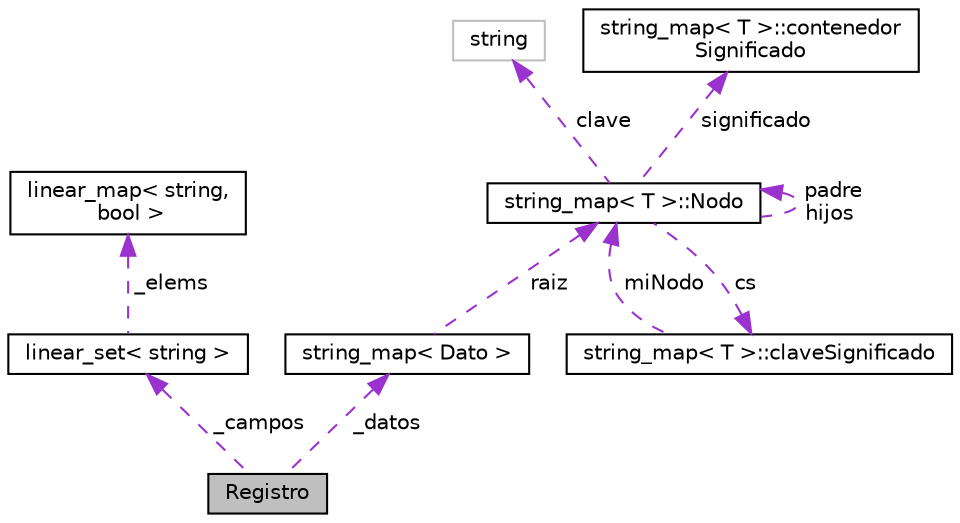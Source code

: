 digraph "Registro"
{
  edge [fontname="Helvetica",fontsize="10",labelfontname="Helvetica",labelfontsize="10"];
  node [fontname="Helvetica",fontsize="10",shape=record];
  Node1 [label="Registro",height=0.2,width=0.4,color="black", fillcolor="grey75", style="filled" fontcolor="black"];
  Node2 -> Node1 [dir="back",color="darkorchid3",fontsize="10",style="dashed",label=" _campos" ,fontname="Helvetica"];
  Node2 [label="linear_set\< string \>",height=0.2,width=0.4,color="black", fillcolor="white", style="filled",URL="$classlinear__set.html"];
  Node3 -> Node2 [dir="back",color="darkorchid3",fontsize="10",style="dashed",label=" _elems" ,fontname="Helvetica"];
  Node3 [label="linear_map\< string,\l bool \>",height=0.2,width=0.4,color="black", fillcolor="white", style="filled",URL="$classlinear__map.html"];
  Node4 -> Node1 [dir="back",color="darkorchid3",fontsize="10",style="dashed",label=" _datos" ,fontname="Helvetica"];
  Node4 [label="string_map\< Dato \>",height=0.2,width=0.4,color="black", fillcolor="white", style="filled",URL="$classstring__map.html"];
  Node5 -> Node4 [dir="back",color="darkorchid3",fontsize="10",style="dashed",label=" raiz" ,fontname="Helvetica"];
  Node5 [label="string_map\< T \>::Nodo",height=0.2,width=0.4,color="black", fillcolor="white", style="filled",URL="$structstring__map_1_1Nodo.html"];
  Node6 -> Node5 [dir="back",color="darkorchid3",fontsize="10",style="dashed",label=" cs" ,fontname="Helvetica"];
  Node6 [label="string_map\< T \>::claveSignificado",height=0.2,width=0.4,color="black", fillcolor="white", style="filled",URL="$classstring__map_1_1claveSignificado.html"];
  Node5 -> Node6 [dir="back",color="darkorchid3",fontsize="10",style="dashed",label=" miNodo" ,fontname="Helvetica"];
  Node5 -> Node5 [dir="back",color="darkorchid3",fontsize="10",style="dashed",label=" padre\nhijos" ,fontname="Helvetica"];
  Node7 -> Node5 [dir="back",color="darkorchid3",fontsize="10",style="dashed",label=" clave" ,fontname="Helvetica"];
  Node7 [label="string",height=0.2,width=0.4,color="grey75", fillcolor="white", style="filled"];
  Node8 -> Node5 [dir="back",color="darkorchid3",fontsize="10",style="dashed",label=" significado" ,fontname="Helvetica"];
  Node8 [label="string_map\< T \>::contenedor\lSignificado",height=0.2,width=0.4,color="black", fillcolor="white", style="filled",URL="$classstring__map_1_1contenedorSignificado.html"];
}
